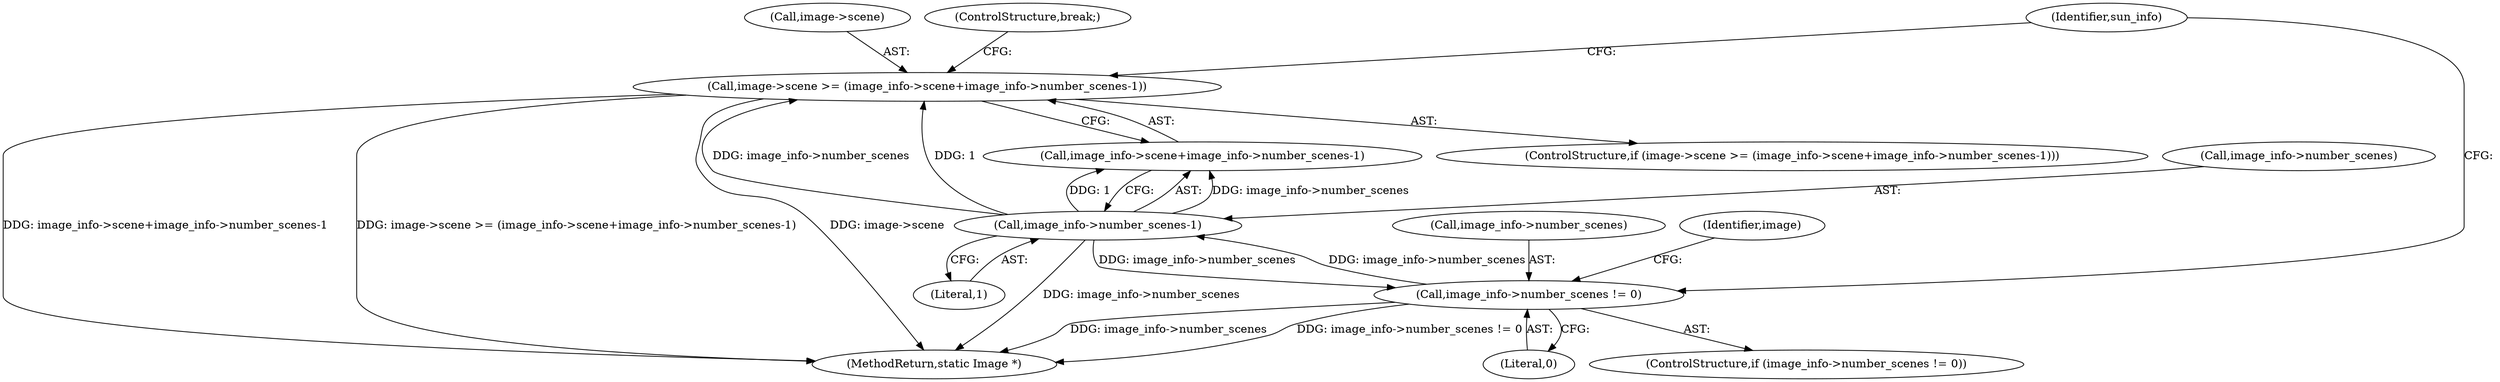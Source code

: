 digraph "0_ImageMagick_8ea44b48a182dd46d018f4b4f09a5e2ee9638105@pointer" {
"1001539" [label="(Call,image->scene >= (image_info->scene+image_info->number_scenes-1))"];
"1001547" [label="(Call,image_info->number_scenes-1)"];
"1001533" [label="(Call,image_info->number_scenes != 0)"];
"1001538" [label="(ControlStructure,if (image->scene >= (image_info->scene+image_info->number_scenes-1)))"];
"1001532" [label="(ControlStructure,if (image_info->number_scenes != 0))"];
"1001548" [label="(Call,image_info->number_scenes)"];
"1001533" [label="(Call,image_info->number_scenes != 0)"];
"1001537" [label="(Literal,0)"];
"1001534" [label="(Call,image_info->number_scenes)"];
"1001616" [label="(MethodReturn,static Image *)"];
"1001547" [label="(Call,image_info->number_scenes-1)"];
"1001551" [label="(Literal,1)"];
"1001540" [label="(Call,image->scene)"];
"1001541" [label="(Identifier,image)"];
"1001543" [label="(Call,image_info->scene+image_info->number_scenes-1)"];
"1001552" [label="(ControlStructure,break;)"];
"1001539" [label="(Call,image->scene >= (image_info->scene+image_info->number_scenes-1))"];
"1001555" [label="(Identifier,sun_info)"];
"1001539" -> "1001538"  [label="AST: "];
"1001539" -> "1001543"  [label="CFG: "];
"1001540" -> "1001539"  [label="AST: "];
"1001543" -> "1001539"  [label="AST: "];
"1001552" -> "1001539"  [label="CFG: "];
"1001555" -> "1001539"  [label="CFG: "];
"1001539" -> "1001616"  [label="DDG: image_info->scene+image_info->number_scenes-1"];
"1001539" -> "1001616"  [label="DDG: image->scene >= (image_info->scene+image_info->number_scenes-1)"];
"1001539" -> "1001616"  [label="DDG: image->scene"];
"1001547" -> "1001539"  [label="DDG: image_info->number_scenes"];
"1001547" -> "1001539"  [label="DDG: 1"];
"1001547" -> "1001543"  [label="AST: "];
"1001547" -> "1001551"  [label="CFG: "];
"1001548" -> "1001547"  [label="AST: "];
"1001551" -> "1001547"  [label="AST: "];
"1001543" -> "1001547"  [label="CFG: "];
"1001547" -> "1001616"  [label="DDG: image_info->number_scenes"];
"1001547" -> "1001533"  [label="DDG: image_info->number_scenes"];
"1001547" -> "1001543"  [label="DDG: image_info->number_scenes"];
"1001547" -> "1001543"  [label="DDG: 1"];
"1001533" -> "1001547"  [label="DDG: image_info->number_scenes"];
"1001533" -> "1001532"  [label="AST: "];
"1001533" -> "1001537"  [label="CFG: "];
"1001534" -> "1001533"  [label="AST: "];
"1001537" -> "1001533"  [label="AST: "];
"1001541" -> "1001533"  [label="CFG: "];
"1001555" -> "1001533"  [label="CFG: "];
"1001533" -> "1001616"  [label="DDG: image_info->number_scenes"];
"1001533" -> "1001616"  [label="DDG: image_info->number_scenes != 0"];
}
